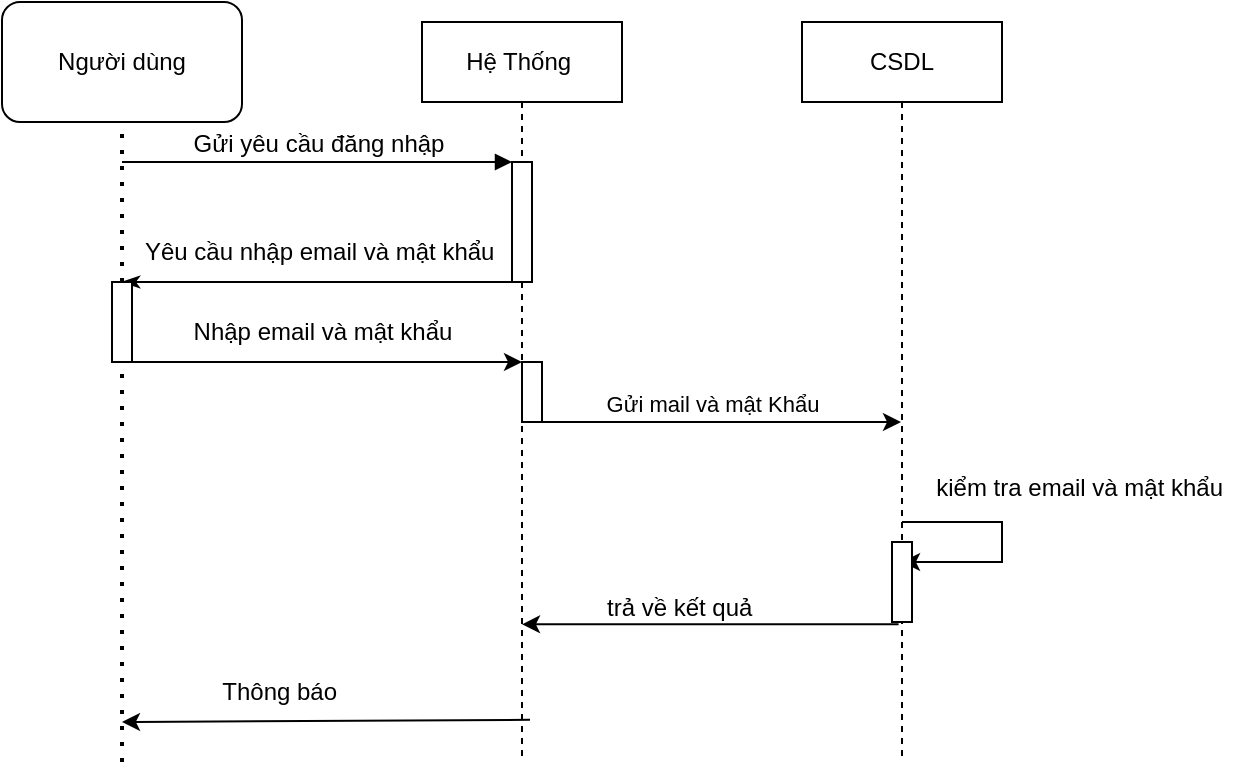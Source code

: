 <mxfile version="24.7.17">
  <diagram name="Page-1" id="2YBvvXClWsGukQMizWep">
    <mxGraphModel dx="603" dy="746" grid="1" gridSize="10" guides="1" tooltips="1" connect="1" arrows="1" fold="1" page="1" pageScale="1" pageWidth="850" pageHeight="1100" math="0" shadow="0">
      <root>
        <mxCell id="0" />
        <mxCell id="1" parent="0" />
        <mxCell id="ozY9N64674PweMJc0kz5-23" value="" style="endArrow=classic;html=1;rounded=0;" edge="1" parent="1" source="aM9ryv3xv72pqoxQDRHE-5" target="aM9ryv3xv72pqoxQDRHE-5">
          <mxGeometry width="50" height="50" relative="1" as="geometry">
            <mxPoint x="170" y="170" as="sourcePoint" />
            <mxPoint x="510" y="310" as="targetPoint" />
            <Array as="points">
              <mxPoint x="500" y="280" />
              <mxPoint x="500" y="300" />
            </Array>
          </mxGeometry>
        </mxCell>
        <mxCell id="aM9ryv3xv72pqoxQDRHE-1" value="Hệ Thống&amp;nbsp;" style="shape=umlLifeline;perimeter=lifelinePerimeter;whiteSpace=wrap;html=1;container=0;dropTarget=0;collapsible=0;recursiveResize=0;outlineConnect=0;portConstraint=eastwest;newEdgeStyle={&quot;edgeStyle&quot;:&quot;elbowEdgeStyle&quot;,&quot;elbow&quot;:&quot;vertical&quot;,&quot;curved&quot;:0,&quot;rounded&quot;:0};" parent="1" vertex="1">
          <mxGeometry x="210" y="30" width="100" height="370" as="geometry" />
        </mxCell>
        <mxCell id="aM9ryv3xv72pqoxQDRHE-3" value="&lt;font style=&quot;font-size: 12px;&quot;&gt;Gửi yêu cầu đăng nhập&lt;/font&gt;" style="html=1;verticalAlign=bottom;startArrow=none;endArrow=block;startSize=8;edgeStyle=elbowEdgeStyle;elbow=vertical;curved=0;rounded=0;startFill=0;" parent="aM9ryv3xv72pqoxQDRHE-1" target="aM9ryv3xv72pqoxQDRHE-2" edge="1">
          <mxGeometry relative="1" as="geometry">
            <mxPoint x="-150" y="70" as="sourcePoint" />
          </mxGeometry>
        </mxCell>
        <mxCell id="aM9ryv3xv72pqoxQDRHE-4" value="" style="html=1;points=[];perimeter=orthogonalPerimeter;outlineConnect=0;targetShapes=umlLifeline;portConstraint=eastwest;newEdgeStyle={&quot;edgeStyle&quot;:&quot;elbowEdgeStyle&quot;,&quot;elbow&quot;:&quot;vertical&quot;,&quot;curved&quot;:0,&quot;rounded&quot;:0};" parent="aM9ryv3xv72pqoxQDRHE-1" vertex="1">
          <mxGeometry x="50" y="170" width="10" height="30" as="geometry" />
        </mxCell>
        <mxCell id="aM9ryv3xv72pqoxQDRHE-2" value="" style="html=1;points=[];perimeter=orthogonalPerimeter;outlineConnect=0;targetShapes=umlLifeline;portConstraint=eastwest;newEdgeStyle={&quot;edgeStyle&quot;:&quot;elbowEdgeStyle&quot;,&quot;elbow&quot;:&quot;vertical&quot;,&quot;curved&quot;:0,&quot;rounded&quot;:0};" parent="aM9ryv3xv72pqoxQDRHE-1" vertex="1">
          <mxGeometry x="45" y="70" width="10" height="60" as="geometry" />
        </mxCell>
        <mxCell id="aM9ryv3xv72pqoxQDRHE-5" value="CSDL" style="shape=umlLifeline;perimeter=lifelinePerimeter;whiteSpace=wrap;html=1;container=0;dropTarget=0;collapsible=0;recursiveResize=0;outlineConnect=0;portConstraint=eastwest;newEdgeStyle={&quot;edgeStyle&quot;:&quot;elbowEdgeStyle&quot;,&quot;elbow&quot;:&quot;vertical&quot;,&quot;curved&quot;:0,&quot;rounded&quot;:0};" parent="1" vertex="1">
          <mxGeometry x="400" y="30" width="100" height="370" as="geometry" />
        </mxCell>
        <mxCell id="aM9ryv3xv72pqoxQDRHE-6" value="" style="html=1;points=[];perimeter=orthogonalPerimeter;outlineConnect=0;targetShapes=umlLifeline;portConstraint=eastwest;newEdgeStyle={&quot;edgeStyle&quot;:&quot;elbowEdgeStyle&quot;,&quot;elbow&quot;:&quot;vertical&quot;,&quot;curved&quot;:0,&quot;rounded&quot;:0};direction=south;" parent="aM9ryv3xv72pqoxQDRHE-5" vertex="1">
          <mxGeometry x="45" y="260" width="10" height="40" as="geometry" />
        </mxCell>
        <mxCell id="aM9ryv3xv72pqoxQDRHE-9" value="Gửi mail và mật Khẩu" style="html=1;verticalAlign=bottom;endArrow=none;edgeStyle=elbowEdgeStyle;elbow=vertical;curved=0;rounded=0;startArrow=classic;startFill=1;endFill=0;" parent="1" source="aM9ryv3xv72pqoxQDRHE-5" edge="1">
          <mxGeometry relative="1" as="geometry">
            <mxPoint x="460" y="230" as="sourcePoint" />
            <Array as="points">
              <mxPoint x="300" y="230" />
              <mxPoint x="180" y="170" />
            </Array>
            <mxPoint x="260" y="230" as="targetPoint" />
          </mxGeometry>
        </mxCell>
        <mxCell id="ozY9N64674PweMJc0kz5-2" value="Người dùng" style="rounded=1;whiteSpace=wrap;html=1;" vertex="1" parent="1">
          <mxGeometry y="20" width="120" height="60" as="geometry" />
        </mxCell>
        <mxCell id="ozY9N64674PweMJc0kz5-4" value="" style="endArrow=none;dashed=1;html=1;dashPattern=1 3;strokeWidth=2;rounded=0;entryX=0.5;entryY=1;entryDx=0;entryDy=0;" edge="1" parent="1" source="ozY9N64674PweMJc0kz5-16" target="ozY9N64674PweMJc0kz5-2">
          <mxGeometry width="50" height="50" relative="1" as="geometry">
            <mxPoint x="60" y="330" as="sourcePoint" />
            <mxPoint x="220" y="290" as="targetPoint" />
          </mxGeometry>
        </mxCell>
        <mxCell id="ozY9N64674PweMJc0kz5-14" value="" style="endArrow=none;html=1;rounded=0;startArrow=classicThin;startFill=1;endFill=0;" edge="1" parent="1" target="aM9ryv3xv72pqoxQDRHE-1">
          <mxGeometry width="50" height="50" relative="1" as="geometry">
            <mxPoint x="60" y="160" as="sourcePoint" />
            <mxPoint x="160" y="120" as="targetPoint" />
          </mxGeometry>
        </mxCell>
        <mxCell id="ozY9N64674PweMJc0kz5-15" value="&lt;font style=&quot;font-size: 12px;&quot;&gt;Yêu cầu nhập email và mật khẩu&amp;nbsp;&lt;/font&gt;" style="text;html=1;align=center;verticalAlign=middle;resizable=0;points=[];autosize=1;strokeColor=none;fillColor=none;" vertex="1" parent="1">
          <mxGeometry x="60" y="130" width="200" height="30" as="geometry" />
        </mxCell>
        <mxCell id="ozY9N64674PweMJc0kz5-20" value="" style="endArrow=classic;html=1;rounded=0;" edge="1" parent="1" source="ozY9N64674PweMJc0kz5-16" target="aM9ryv3xv72pqoxQDRHE-4">
          <mxGeometry width="50" height="50" relative="1" as="geometry">
            <mxPoint x="220" y="250" as="sourcePoint" />
            <mxPoint x="180" y="200" as="targetPoint" />
          </mxGeometry>
        </mxCell>
        <mxCell id="ozY9N64674PweMJc0kz5-21" value="Nhập email và mật khẩu" style="text;html=1;align=center;verticalAlign=middle;resizable=0;points=[];autosize=1;strokeColor=none;fillColor=none;" vertex="1" parent="1">
          <mxGeometry x="85" y="170" width="150" height="30" as="geometry" />
        </mxCell>
        <mxCell id="ozY9N64674PweMJc0kz5-22" value="" style="endArrow=none;dashed=1;html=1;dashPattern=1 3;strokeWidth=2;rounded=0;entryX=0.5;entryY=1;entryDx=0;entryDy=0;" edge="1" parent="1" target="ozY9N64674PweMJc0kz5-16">
          <mxGeometry width="50" height="50" relative="1" as="geometry">
            <mxPoint x="60" y="400" as="sourcePoint" />
            <mxPoint x="60" y="80" as="targetPoint" />
          </mxGeometry>
        </mxCell>
        <mxCell id="ozY9N64674PweMJc0kz5-16" value="" style="html=1;points=[[0,0,0,0,5],[0,1,0,0,-5],[1,0,0,0,5],[1,1,0,0,-5]];perimeter=orthogonalPerimeter;outlineConnect=0;targetShapes=umlLifeline;portConstraint=eastwest;newEdgeStyle={&quot;curved&quot;:0,&quot;rounded&quot;:0};" vertex="1" parent="1">
          <mxGeometry x="55" y="160" width="10" height="40" as="geometry" />
        </mxCell>
        <mxCell id="ozY9N64674PweMJc0kz5-26" value="kiểm tra email và mật khẩu&amp;nbsp;" style="text;html=1;align=center;verticalAlign=middle;resizable=0;points=[];autosize=1;strokeColor=none;fillColor=none;" vertex="1" parent="1">
          <mxGeometry x="455" y="248" width="170" height="30" as="geometry" />
        </mxCell>
        <mxCell id="ozY9N64674PweMJc0kz5-28" value="" style="edgeStyle=none;orthogonalLoop=1;jettySize=auto;html=1;rounded=0;exitX=0.483;exitY=0.814;exitDx=0;exitDy=0;exitPerimeter=0;" edge="1" parent="1" source="aM9ryv3xv72pqoxQDRHE-5" target="aM9ryv3xv72pqoxQDRHE-1">
          <mxGeometry width="100" relative="1" as="geometry">
            <mxPoint x="390" y="350" as="sourcePoint" />
            <mxPoint x="490" y="350" as="targetPoint" />
            <Array as="points" />
          </mxGeometry>
        </mxCell>
        <mxCell id="ozY9N64674PweMJc0kz5-29" value="trả về kết quả&amp;nbsp;" style="text;html=1;align=center;verticalAlign=middle;resizable=0;points=[];autosize=1;strokeColor=none;fillColor=none;" vertex="1" parent="1">
          <mxGeometry x="290" y="308" width="100" height="30" as="geometry" />
        </mxCell>
        <mxCell id="ozY9N64674PweMJc0kz5-30" value="" style="endArrow=classic;html=1;rounded=0;exitX=0.54;exitY=0.943;exitDx=0;exitDy=0;exitPerimeter=0;" edge="1" parent="1" source="aM9ryv3xv72pqoxQDRHE-1">
          <mxGeometry width="50" height="50" relative="1" as="geometry">
            <mxPoint x="180" y="290" as="sourcePoint" />
            <mxPoint x="60" y="380" as="targetPoint" />
          </mxGeometry>
        </mxCell>
        <mxCell id="ozY9N64674PweMJc0kz5-31" value="Thông báo&amp;nbsp;" style="text;html=1;align=center;verticalAlign=middle;resizable=0;points=[];autosize=1;strokeColor=none;fillColor=none;" vertex="1" parent="1">
          <mxGeometry x="100" y="350" width="80" height="30" as="geometry" />
        </mxCell>
      </root>
    </mxGraphModel>
  </diagram>
</mxfile>
